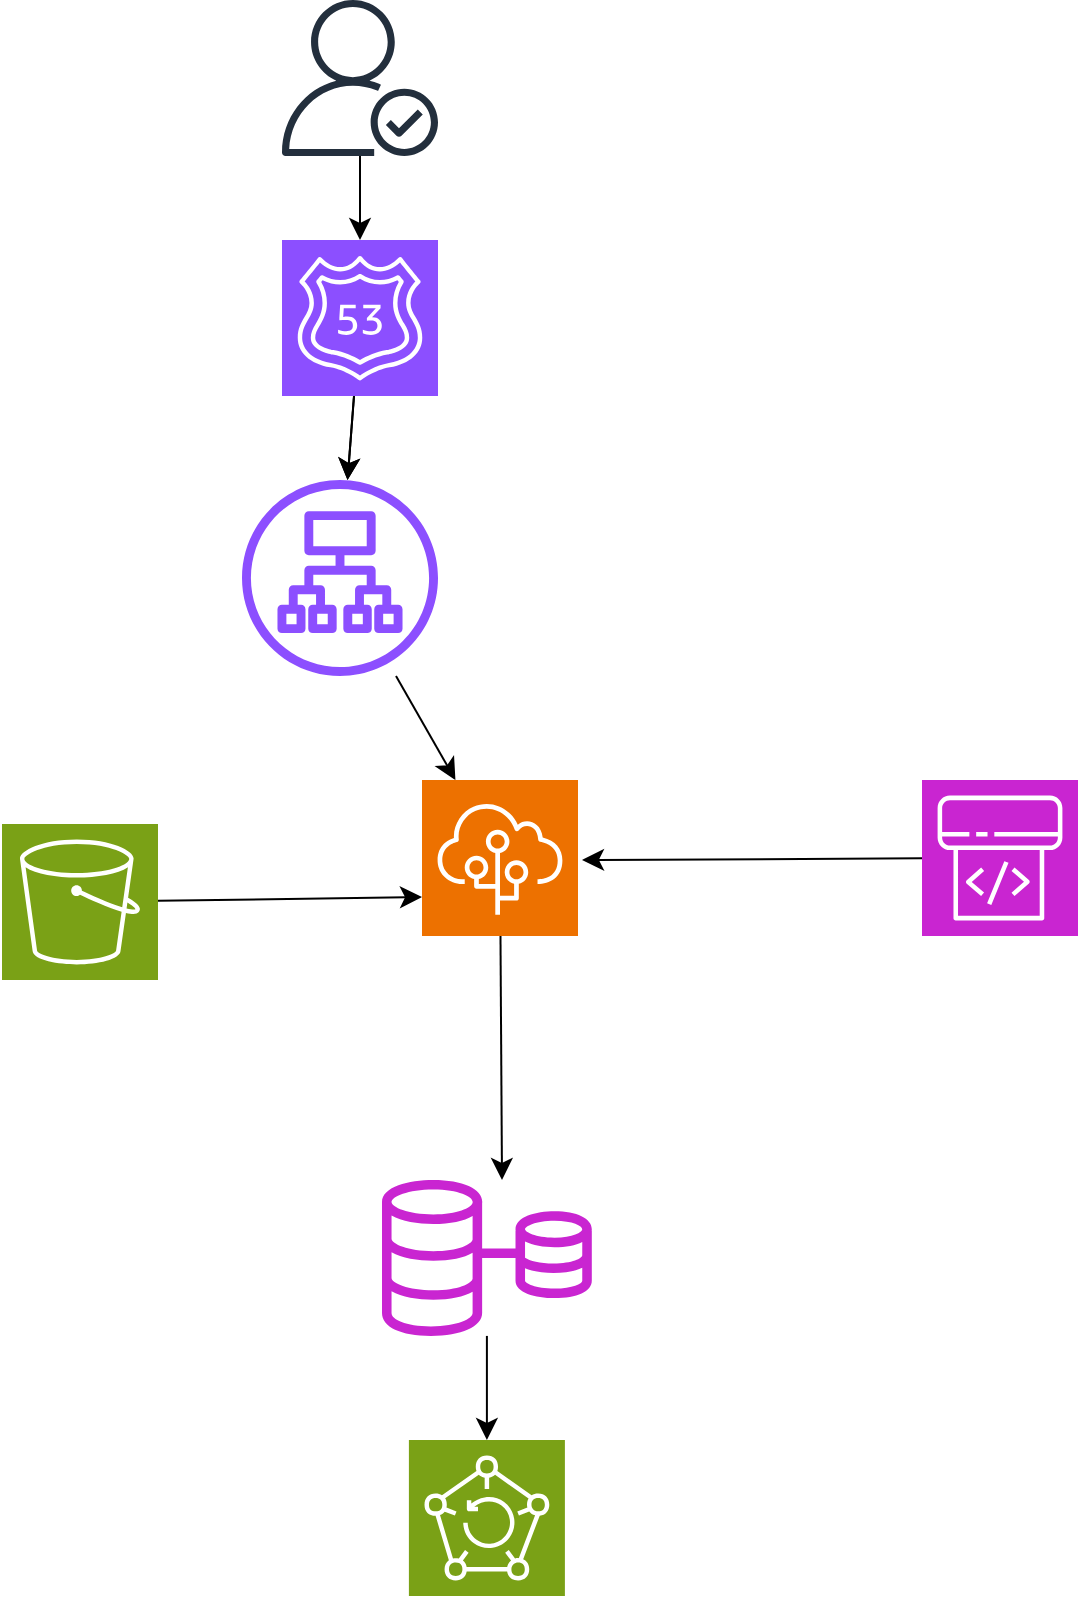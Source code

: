 <mxfile version="27.0.6" pages="4">
  <diagram name="Page-1" id="LRiTNrdCjLsmmy0yda2s">
    <mxGraphModel dx="470" dy="648" grid="1" gridSize="10" guides="1" tooltips="1" connect="1" arrows="1" fold="1" page="1" pageScale="1" pageWidth="827" pageHeight="1169" math="0" shadow="0">
      <root>
        <mxCell id="0" />
        <mxCell id="1" parent="0" />
        <mxCell id="2vb0QAPG10PsCei8VRBV-12" value="" style="edgeStyle=none;curved=1;rounded=0;orthogonalLoop=1;jettySize=auto;html=1;fontSize=12;startSize=8;endSize=8;" parent="1" source="2vb0QAPG10PsCei8VRBV-3" target="2vb0QAPG10PsCei8VRBV-4" edge="1">
          <mxGeometry relative="1" as="geometry" />
        </mxCell>
        <mxCell id="2vb0QAPG10PsCei8VRBV-1" value="" style="sketch=0;outlineConnect=0;fontColor=#232F3E;gradientColor=none;fillColor=#232F3D;strokeColor=none;dashed=0;verticalLabelPosition=bottom;verticalAlign=top;align=center;html=1;fontSize=12;fontStyle=0;aspect=fixed;pointerEvents=1;shape=mxgraph.aws4.authenticated_user;" parent="1" vertex="1">
          <mxGeometry x="170" y="10" width="78" height="78" as="geometry" />
        </mxCell>
        <mxCell id="2vb0QAPG10PsCei8VRBV-11" value="" style="edgeStyle=none;curved=1;rounded=0;orthogonalLoop=1;jettySize=auto;html=1;fontSize=12;startSize=8;endSize=8;" parent="1" source="2vb0QAPG10PsCei8VRBV-3" target="2vb0QAPG10PsCei8VRBV-4" edge="1">
          <mxGeometry relative="1" as="geometry" />
        </mxCell>
        <mxCell id="2vb0QAPG10PsCei8VRBV-10" value="" style="edgeStyle=none;curved=1;rounded=0;orthogonalLoop=1;jettySize=auto;html=1;fontSize=12;startSize=8;endSize=8;" parent="1" source="2vb0QAPG10PsCei8VRBV-4" target="2vb0QAPG10PsCei8VRBV-5" edge="1">
          <mxGeometry relative="1" as="geometry" />
        </mxCell>
        <mxCell id="2vb0QAPG10PsCei8VRBV-4" value="" style="sketch=0;outlineConnect=0;fontColor=#232F3E;gradientColor=none;fillColor=#8C4FFF;strokeColor=none;dashed=0;verticalLabelPosition=bottom;verticalAlign=top;align=center;html=1;fontSize=12;fontStyle=0;aspect=fixed;pointerEvents=1;shape=mxgraph.aws4.application_load_balancer;" parent="1" vertex="1">
          <mxGeometry x="150" y="250" width="98" height="98" as="geometry" />
        </mxCell>
        <mxCell id="2vb0QAPG10PsCei8VRBV-35" style="edgeStyle=none;curved=1;rounded=0;orthogonalLoop=1;jettySize=auto;html=1;fontSize=12;startSize=8;endSize=8;" parent="1" source="2vb0QAPG10PsCei8VRBV-5" edge="1">
          <mxGeometry relative="1" as="geometry">
            <mxPoint x="280" y="600" as="targetPoint" />
          </mxGeometry>
        </mxCell>
        <mxCell id="2vb0QAPG10PsCei8VRBV-5" value="" style="sketch=0;points=[[0,0,0],[0.25,0,0],[0.5,0,0],[0.75,0,0],[1,0,0],[0,1,0],[0.25,1,0],[0.5,1,0],[0.75,1,0],[1,1,0],[0,0.25,0],[0,0.5,0],[0,0.75,0],[1,0.25,0],[1,0.5,0],[1,0.75,0]];outlineConnect=0;fontColor=#232F3E;fillColor=#ED7100;strokeColor=#ffffff;dashed=0;verticalLabelPosition=bottom;verticalAlign=top;align=center;html=1;fontSize=12;fontStyle=0;aspect=fixed;shape=mxgraph.aws4.resourceIcon;resIcon=mxgraph.aws4.elastic_beanstalk;" parent="1" vertex="1">
          <mxGeometry x="240" y="400" width="78" height="78" as="geometry" />
        </mxCell>
        <mxCell id="2vb0QAPG10PsCei8VRBV-34" style="edgeStyle=none;curved=1;rounded=0;orthogonalLoop=1;jettySize=auto;html=1;fontSize=12;startSize=8;endSize=8;entryX=0;entryY=0.75;entryDx=0;entryDy=0;entryPerimeter=0;" parent="1" source="2vb0QAPG10PsCei8VRBV-7" target="2vb0QAPG10PsCei8VRBV-5" edge="1">
          <mxGeometry relative="1" as="geometry">
            <mxPoint x="200" y="530" as="targetPoint" />
          </mxGeometry>
        </mxCell>
        <mxCell id="2vb0QAPG10PsCei8VRBV-7" value="" style="sketch=0;points=[[0,0,0],[0.25,0,0],[0.5,0,0],[0.75,0,0],[1,0,0],[0,1,0],[0.25,1,0],[0.5,1,0],[0.75,1,0],[1,1,0],[0,0.25,0],[0,0.5,0],[0,0.75,0],[1,0.25,0],[1,0.5,0],[1,0.75,0]];outlineConnect=0;fontColor=#232F3E;fillColor=#7AA116;strokeColor=#ffffff;dashed=0;verticalLabelPosition=bottom;verticalAlign=top;align=center;html=1;fontSize=12;fontStyle=0;aspect=fixed;shape=mxgraph.aws4.resourceIcon;resIcon=mxgraph.aws4.s3;" parent="1" vertex="1">
          <mxGeometry x="30" y="422" width="78" height="78" as="geometry" />
        </mxCell>
        <mxCell id="2vb0QAPG10PsCei8VRBV-13" value="" style="edgeStyle=none;curved=1;rounded=0;orthogonalLoop=1;jettySize=auto;html=1;fontSize=12;startSize=8;endSize=8;" parent="1" source="2vb0QAPG10PsCei8VRBV-1" target="2vb0QAPG10PsCei8VRBV-3" edge="1">
          <mxGeometry relative="1" as="geometry">
            <mxPoint x="205" y="118" as="sourcePoint" />
            <mxPoint x="193" y="250" as="targetPoint" />
          </mxGeometry>
        </mxCell>
        <mxCell id="2vb0QAPG10PsCei8VRBV-3" value="" style="sketch=0;points=[[0,0,0],[0.25,0,0],[0.5,0,0],[0.75,0,0],[1,0,0],[0,1,0],[0.25,1,0],[0.5,1,0],[0.75,1,0],[1,1,0],[0,0.25,0],[0,0.5,0],[0,0.75,0],[1,0.25,0],[1,0.5,0],[1,0.75,0]];outlineConnect=0;fontColor=#232F3E;fillColor=#8C4FFF;strokeColor=#ffffff;dashed=0;verticalLabelPosition=bottom;verticalAlign=top;align=center;html=1;fontSize=12;fontStyle=0;aspect=fixed;shape=mxgraph.aws4.resourceIcon;resIcon=mxgraph.aws4.route_53;" parent="1" vertex="1">
          <mxGeometry x="170" y="130" width="78" height="78" as="geometry" />
        </mxCell>
        <mxCell id="2vb0QAPG10PsCei8VRBV-25" value="" style="edgeStyle=none;curved=1;rounded=0;orthogonalLoop=1;jettySize=auto;html=1;fontSize=12;startSize=8;endSize=8;" parent="1" source="2vb0QAPG10PsCei8VRBV-32" target="2vb0QAPG10PsCei8VRBV-24" edge="1">
          <mxGeometry relative="1" as="geometry">
            <mxPoint x="175.207" y="727.966" as="sourcePoint" />
          </mxGeometry>
        </mxCell>
        <mxCell id="2vb0QAPG10PsCei8VRBV-24" value="" style="sketch=0;points=[[0,0,0],[0.25,0,0],[0.5,0,0],[0.75,0,0],[1,0,0],[0,1,0],[0.25,1,0],[0.5,1,0],[0.75,1,0],[1,1,0],[0,0.25,0],[0,0.5,0],[0,0.75,0],[1,0.25,0],[1,0.5,0],[1,0.75,0]];outlineConnect=0;fontColor=#232F3E;fillColor=#7AA116;strokeColor=#ffffff;dashed=0;verticalLabelPosition=bottom;verticalAlign=top;align=center;html=1;fontSize=12;fontStyle=0;aspect=fixed;shape=mxgraph.aws4.resourceIcon;resIcon=mxgraph.aws4.backup;" parent="1" vertex="1">
          <mxGeometry x="233.45" y="730" width="78" height="78" as="geometry" />
        </mxCell>
        <mxCell id="2vb0QAPG10PsCei8VRBV-32" value="" style="sketch=0;outlineConnect=0;fontColor=#232F3E;gradientColor=none;fillColor=#C925D1;strokeColor=none;dashed=0;verticalLabelPosition=bottom;verticalAlign=top;align=center;html=1;fontSize=12;fontStyle=0;aspect=fixed;pointerEvents=1;shape=mxgraph.aws4.rds_multi_az;" parent="1" vertex="1">
          <mxGeometry x="220" y="600" width="104.9" height="78" as="geometry" />
        </mxCell>
        <mxCell id="2vb0QAPG10PsCei8VRBV-37" style="edgeStyle=none;curved=1;rounded=0;orthogonalLoop=1;jettySize=auto;html=1;fontSize=12;startSize=8;endSize=8;" parent="1" source="2vb0QAPG10PsCei8VRBV-36" edge="1">
          <mxGeometry relative="1" as="geometry">
            <mxPoint x="320" y="440" as="targetPoint" />
          </mxGeometry>
        </mxCell>
        <mxCell id="2vb0QAPG10PsCei8VRBV-36" value="" style="sketch=0;points=[[0,0,0],[0.25,0,0],[0.5,0,0],[0.75,0,0],[1,0,0],[0,1,0],[0.25,1,0],[0.5,1,0],[0.75,1,0],[1,1,0],[0,0.25,0],[0,0.5,0],[0,0.75,0],[1,0.25,0],[1,0.5,0],[1,0.75,0]];outlineConnect=0;fontColor=#232F3E;fillColor=#C925D1;strokeColor=#ffffff;dashed=0;verticalLabelPosition=bottom;verticalAlign=top;align=center;html=1;fontSize=12;fontStyle=0;aspect=fixed;shape=mxgraph.aws4.resourceIcon;resIcon=mxgraph.aws4.codepipeline;" parent="1" vertex="1">
          <mxGeometry x="490" y="400" width="78" height="78" as="geometry" />
        </mxCell>
      </root>
    </mxGraphModel>
  </diagram>
  <diagram id="yihqrrZ93oVqNt2SVDXp" name="Page-2">
    <mxGraphModel dx="870" dy="1048" grid="0" gridSize="10" guides="1" tooltips="1" connect="1" arrows="1" fold="1" page="0" pageScale="1" pageWidth="827" pageHeight="1169" math="0" shadow="0">
      <root>
        <mxCell id="0" />
        <mxCell id="1" parent="0" />
        <mxCell id="lSXLYDdU7N9aKenLkvtJ-5" value="Amazon Athena" style="sketch=0;outlineConnect=0;fontColor=#232F3E;gradientColor=none;strokeColor=#ffffff;fillColor=#232F3E;dashed=0;verticalLabelPosition=middle;verticalAlign=bottom;align=center;html=1;whiteSpace=wrap;fontSize=10;fontStyle=1;spacing=3;shape=mxgraph.aws4.productIcon;prIcon=mxgraph.aws4.athena;" vertex="1" parent="1">
          <mxGeometry x="210" y="284" width="80" height="110" as="geometry" />
        </mxCell>
        <mxCell id="lSXLYDdU7N9aKenLkvtJ-6" value="AWS Glue" style="sketch=0;outlineConnect=0;fontColor=#232F3E;gradientColor=none;strokeColor=#ffffff;fillColor=#232F3E;dashed=0;verticalLabelPosition=middle;verticalAlign=bottom;align=center;html=1;whiteSpace=wrap;fontSize=10;fontStyle=1;spacing=3;shape=mxgraph.aws4.productIcon;prIcon=mxgraph.aws4.glue;" vertex="1" parent="1">
          <mxGeometry x="210" y="160" width="80" height="100" as="geometry" />
        </mxCell>
        <mxCell id="lSXLYDdU7N9aKenLkvtJ-7" value="Amazon Kinesis" style="sketch=0;outlineConnect=0;fontColor=#232F3E;gradientColor=none;strokeColor=#ffffff;fillColor=#232F3E;dashed=0;verticalLabelPosition=middle;verticalAlign=bottom;align=center;html=1;whiteSpace=wrap;fontSize=10;fontStyle=1;spacing=3;shape=mxgraph.aws4.productIcon;prIcon=mxgraph.aws4.kinesis;" vertex="1" parent="1">
          <mxGeometry x="205" y="-100" width="80" height="110" as="geometry" />
        </mxCell>
        <mxCell id="lSXLYDdU7N9aKenLkvtJ-8" value="Amazon S3" style="sketch=0;outlineConnect=0;fontColor=#232F3E;gradientColor=none;strokeColor=#ffffff;fillColor=#232F3E;dashed=0;verticalLabelPosition=middle;verticalAlign=bottom;align=center;html=1;whiteSpace=wrap;fontSize=10;fontStyle=1;spacing=3;shape=mxgraph.aws4.productIcon;prIcon=mxgraph.aws4.s3;" vertex="1" parent="1">
          <mxGeometry x="210" y="35" width="80" height="100" as="geometry" />
        </mxCell>
        <mxCell id="lSXLYDdU7N9aKenLkvtJ-9" value="Amazon QuickSight" style="sketch=0;outlineConnect=0;fontColor=#232F3E;gradientColor=none;strokeColor=#ffffff;fillColor=#232F3E;dashed=0;verticalLabelPosition=middle;verticalAlign=bottom;align=center;html=1;whiteSpace=wrap;fontSize=10;fontStyle=1;spacing=3;shape=mxgraph.aws4.productIcon;prIcon=mxgraph.aws4.quicksight;" vertex="1" parent="1">
          <mxGeometry x="213" y="418" width="80" height="110" as="geometry" />
        </mxCell>
        <mxCell id="lSXLYDdU7N9aKenLkvtJ-11" value="VPC" style="points=[[0,0],[0.25,0],[0.5,0],[0.75,0],[1,0],[1,0.25],[1,0.5],[1,0.75],[1,1],[0.75,1],[0.5,1],[0.25,1],[0,1],[0,0.75],[0,0.5],[0,0.25]];outlineConnect=0;gradientColor=none;html=1;whiteSpace=wrap;fontSize=12;fontStyle=0;container=1;pointerEvents=0;collapsible=0;recursiveResize=0;shape=mxgraph.aws4.group;grIcon=mxgraph.aws4.group_vpc2;strokeColor=#8C4FFF;fillColor=none;verticalAlign=top;align=left;spacingLeft=30;fontColor=#AAB7B8;dashed=0;" vertex="1" parent="1">
          <mxGeometry x="-39" y="27" width="372" height="220" as="geometry" />
        </mxCell>
        <mxCell id="lSXLYDdU7N9aKenLkvtJ-10" value="" style="sketch=0;points=[[0,0,0],[0.25,0,0],[0.5,0,0],[0.75,0,0],[1,0,0],[0,1,0],[0.25,1,0],[0.5,1,0],[0.75,1,0],[1,1,0],[0,0.25,0],[0,0.5,0],[0,0.75,0],[1,0.25,0],[1,0.5,0],[1,0.75,0]];outlineConnect=0;fontColor=#232F3E;fillColor=#DD344C;strokeColor=#ffffff;dashed=0;verticalLabelPosition=bottom;verticalAlign=top;align=center;html=1;fontSize=12;fontStyle=0;aspect=fixed;shape=mxgraph.aws4.resourceIcon;resIcon=mxgraph.aws4.identity_and_access_management;" vertex="1" parent="lSXLYDdU7N9aKenLkvtJ-11">
          <mxGeometry x="357" y="107" width="32" height="32" as="geometry" />
        </mxCell>
        <mxCell id="lSXLYDdU7N9aKenLkvtJ-13" value="" style="outlineConnect=0;dashed=0;verticalLabelPosition=bottom;verticalAlign=top;align=center;html=1;shape=mxgraph.aws3.kms;fillColor=#759C3E;gradientColor=none;" vertex="1" parent="lSXLYDdU7N9aKenLkvtJ-11">
          <mxGeometry x="343.5" y="14" width="59" height="65" as="geometry" />
        </mxCell>
        <mxCell id="lSXLYDdU7N9aKenLkvtJ-12" style="edgeStyle=none;curved=1;rounded=0;orthogonalLoop=1;jettySize=auto;html=1;exitX=1;exitY=1;exitDx=0;exitDy=0;fontSize=12;startSize=8;endSize=8;" edge="1" parent="1" source="lSXLYDdU7N9aKenLkvtJ-11" target="lSXLYDdU7N9aKenLkvtJ-11">
          <mxGeometry relative="1" as="geometry" />
        </mxCell>
        <mxCell id="lSXLYDdU7N9aKenLkvtJ-14" style="edgeStyle=none;curved=1;rounded=0;orthogonalLoop=1;jettySize=auto;html=1;exitX=1;exitY=1;exitDx=0;exitDy=0;fontSize=12;startSize=8;endSize=8;" edge="1" parent="1" source="lSXLYDdU7N9aKenLkvtJ-11" target="lSXLYDdU7N9aKenLkvtJ-11">
          <mxGeometry relative="1" as="geometry" />
        </mxCell>
      </root>
    </mxGraphModel>
  </diagram>
  <diagram id="xxQEu6CaFm9iXRLHje1b" name="ai/ml cloud setup">
    <mxGraphModel dx="867" dy="1048" grid="0" gridSize="10" guides="1" tooltips="1" connect="1" arrows="1" fold="1" page="0" pageScale="1" pageWidth="827" pageHeight="1169" background="#ffffff" math="0" shadow="0">
      <root>
        <mxCell id="0" />
        <mxCell id="1" parent="0" />
        <mxCell id="ynu2Q9-LEVka1MWftvQc-21" value="AWS Cloud" style="points=[[0,0],[0.25,0],[0.5,0],[0.75,0],[1,0],[1,0.25],[1,0.5],[1,0.75],[1,1],[0.75,1],[0.5,1],[0.25,1],[0,1],[0,0.75],[0,0.5],[0,0.25]];outlineConnect=0;gradientColor=none;html=1;whiteSpace=wrap;fontSize=12;fontStyle=0;container=1;pointerEvents=0;collapsible=0;recursiveResize=0;shape=mxgraph.aws4.group;grIcon=mxgraph.aws4.group_aws_cloud_alt;strokeColor=#232F3E;fillColor=none;verticalAlign=top;align=left;spacingLeft=30;fontColor=#232F3E;dashed=0;" parent="1" vertex="1">
          <mxGeometry x="-29" y="-301" width="1038" height="938" as="geometry" />
        </mxCell>
        <mxCell id="ynu2Q9-LEVka1MWftvQc-49" value="" style="edgeStyle=none;curved=1;rounded=0;orthogonalLoop=1;jettySize=auto;html=1;fontSize=12;startSize=8;endSize=8;" parent="ynu2Q9-LEVka1MWftvQc-21" source="ynu2Q9-LEVka1MWftvQc-3" target="ynu2Q9-LEVka1MWftvQc-6" edge="1">
          <mxGeometry relative="1" as="geometry" />
        </mxCell>
        <mxCell id="ynu2Q9-LEVka1MWftvQc-3" value="" style="sketch=0;points=[[0,0,0],[0.25,0,0],[0.5,0,0],[0.75,0,0],[1,0,0],[0,1,0],[0.25,1,0],[0.5,1,0],[0.75,1,0],[1,1,0],[0,0.25,0],[0,0.5,0],[0,0.75,0],[1,0.25,0],[1,0.5,0],[1,0.75,0]];outlineConnect=0;fontColor=#232F3E;fillColor=#DD344C;strokeColor=#ffffff;dashed=0;verticalLabelPosition=bottom;verticalAlign=top;align=center;html=1;fontSize=12;fontStyle=0;aspect=fixed;shape=mxgraph.aws4.resourceIcon;resIcon=mxgraph.aws4.security_hub;" parent="ynu2Q9-LEVka1MWftvQc-21" vertex="1">
          <mxGeometry x="79" y="52" width="78" height="78" as="geometry" />
        </mxCell>
        <mxCell id="ynu2Q9-LEVka1MWftvQc-48" value="" style="edgeStyle=none;curved=1;rounded=0;orthogonalLoop=1;jettySize=auto;html=1;fontSize=12;startSize=8;endSize=8;" parent="ynu2Q9-LEVka1MWftvQc-21" source="ynu2Q9-LEVka1MWftvQc-2" target="ynu2Q9-LEVka1MWftvQc-3" edge="1">
          <mxGeometry relative="1" as="geometry" />
        </mxCell>
        <mxCell id="ynu2Q9-LEVka1MWftvQc-2" value="AWS&#xa;CloudTrail" style="sketch=0;outlineConnect=0;fontColor=#232F3E;gradientColor=none;strokeColor=#ffffff;fillColor=#232F3E;dashed=0;verticalLabelPosition=middle;verticalAlign=bottom;align=center;html=1;whiteSpace=wrap;fontSize=10;fontStyle=1;spacing=3;shape=mxgraph.aws4.productIcon;prIcon=mxgraph.aws4.cloudtrail;" parent="ynu2Q9-LEVka1MWftvQc-21" vertex="1">
          <mxGeometry x="77" y="173" width="80" height="109" as="geometry" />
        </mxCell>
        <mxCell id="ynu2Q9-LEVka1MWftvQc-50" value="" style="edgeStyle=none;curved=1;rounded=0;orthogonalLoop=1;jettySize=auto;html=1;fontSize=12;startSize=8;endSize=8;" parent="ynu2Q9-LEVka1MWftvQc-21" source="ynu2Q9-LEVka1MWftvQc-6" target="ynu2Q9-LEVka1MWftvQc-4" edge="1">
          <mxGeometry relative="1" as="geometry" />
        </mxCell>
        <mxCell id="ynu2Q9-LEVka1MWftvQc-6" value="" style="sketch=0;points=[[0,0,0],[0.25,0,0],[0.5,0,0],[0.75,0,0],[1,0,0],[0,1,0],[0.25,1,0],[0.5,1,0],[0.75,1,0],[1,1,0],[0,0.25,0],[0,0.5,0],[0,0.75,0],[1,0.25,0],[1,0.5,0],[1,0.75,0]];outlineConnect=0;fontColor=#232F3E;fillColor=#DD344C;strokeColor=#ffffff;dashed=0;verticalLabelPosition=bottom;verticalAlign=top;align=center;html=1;fontSize=12;fontStyle=0;aspect=fixed;shape=mxgraph.aws4.resourceIcon;resIcon=mxgraph.aws4.security_lake;" parent="ynu2Q9-LEVka1MWftvQc-21" vertex="1">
          <mxGeometry x="279" y="54" width="78" height="78" as="geometry" />
        </mxCell>
        <mxCell id="ynu2Q9-LEVka1MWftvQc-53" value="" style="edgeStyle=none;curved=1;rounded=0;orthogonalLoop=1;jettySize=auto;html=1;fontSize=12;startSize=8;endSize=8;" parent="ynu2Q9-LEVka1MWftvQc-21" source="ynu2Q9-LEVka1MWftvQc-4" target="ynu2Q9-LEVka1MWftvQc-12" edge="1">
          <mxGeometry relative="1" as="geometry" />
        </mxCell>
        <mxCell id="ynu2Q9-LEVka1MWftvQc-4" value="" style="sketch=0;outlineConnect=0;fontColor=#232F3E;gradientColor=none;fillColor=#8C4FFF;strokeColor=none;dashed=0;verticalLabelPosition=bottom;verticalAlign=top;align=center;html=1;fontSize=12;fontStyle=0;aspect=fixed;pointerEvents=1;shape=mxgraph.aws4.flow_logs;" parent="ynu2Q9-LEVka1MWftvQc-21" vertex="1">
          <mxGeometry x="443" y="56" width="70" height="70" as="geometry" />
        </mxCell>
        <mxCell id="ynu2Q9-LEVka1MWftvQc-45" value="" style="edgeStyle=none;curved=1;rounded=0;orthogonalLoop=1;jettySize=auto;html=1;fontSize=12;startSize=8;endSize=8;exitX=1;exitY=0.5;exitDx=0;exitDy=0;exitPerimeter=0;" parent="ynu2Q9-LEVka1MWftvQc-21" source="ynu2Q9-LEVka1MWftvQc-12" target="ynu2Q9-LEVka1MWftvQc-13" edge="1">
          <mxGeometry relative="1" as="geometry">
            <mxPoint x="764" y="89" as="sourcePoint" />
          </mxGeometry>
        </mxCell>
        <mxCell id="ynu2Q9-LEVka1MWftvQc-12" value="" style="sketch=0;points=[[0,0,0],[0.25,0,0],[0.5,0,0],[0.75,0,0],[1,0,0],[0,1,0],[0.25,1,0],[0.5,1,0],[0.75,1,0],[1,1,0],[0,0.25,0],[0,0.5,0],[0,0.75,0],[1,0.25,0],[1,0.5,0],[1,0.75,0]];outlineConnect=0;fontColor=#232F3E;fillColor=#8C4FFF;strokeColor=#ffffff;dashed=0;verticalLabelPosition=bottom;verticalAlign=top;align=center;html=1;fontSize=12;fontStyle=0;aspect=fixed;shape=mxgraph.aws4.resourceIcon;resIcon=mxgraph.aws4.kinesis_data_streams;" parent="ynu2Q9-LEVka1MWftvQc-21" vertex="1">
          <mxGeometry x="634" y="56" width="70" height="70" as="geometry" />
        </mxCell>
        <mxCell id="ynu2Q9-LEVka1MWftvQc-35" style="edgeStyle=none;curved=1;rounded=0;orthogonalLoop=1;jettySize=auto;html=1;fontSize=12;startSize=8;endSize=8;" parent="ynu2Q9-LEVka1MWftvQc-21" source="ynu2Q9-LEVka1MWftvQc-13" target="ynu2Q9-LEVka1MWftvQc-7" edge="1">
          <mxGeometry relative="1" as="geometry" />
        </mxCell>
        <mxCell id="ynu2Q9-LEVka1MWftvQc-13" value="" style="sketch=0;points=[[0,0,0],[0.25,0,0],[0.5,0,0],[0.75,0,0],[1,0,0],[0,1,0],[0.25,1,0],[0.5,1,0],[0.75,1,0],[1,1,0],[0,0.25,0],[0,0.5,0],[0,0.75,0],[1,0.25,0],[1,0.5,0],[1,0.75,0]];outlineConnect=0;fontColor=#232F3E;fillColor=#8C4FFF;strokeColor=#ffffff;dashed=0;verticalLabelPosition=bottom;verticalAlign=top;align=center;html=1;fontSize=12;fontStyle=0;aspect=fixed;shape=mxgraph.aws4.resourceIcon;resIcon=mxgraph.aws4.kinesis_data_analytics;" parent="ynu2Q9-LEVka1MWftvQc-21" vertex="1">
          <mxGeometry x="793" y="52" width="78" height="78" as="geometry" />
        </mxCell>
        <mxCell id="ynu2Q9-LEVka1MWftvQc-39" style="edgeStyle=none;curved=1;rounded=0;orthogonalLoop=1;jettySize=auto;html=1;fontSize=12;startSize=8;endSize=8;" parent="ynu2Q9-LEVka1MWftvQc-21" source="ynu2Q9-LEVka1MWftvQc-7" target="ynu2Q9-LEVka1MWftvQc-8" edge="1">
          <mxGeometry relative="1" as="geometry" />
        </mxCell>
        <mxCell id="ynu2Q9-LEVka1MWftvQc-7" value="" style="sketch=0;points=[[0,0,0],[0.25,0,0],[0.5,0,0],[0.75,0,0],[1,0,0],[0,1,0],[0.25,1,0],[0.5,1,0],[0.75,1,0],[1,1,0],[0,0.25,0],[0,0.5,0],[0,0.75,0],[1,0.25,0],[1,0.5,0],[1,0.75,0]];outlineConnect=0;fontColor=#232F3E;fillColor=#8C4FFF;strokeColor=#ffffff;dashed=0;verticalLabelPosition=bottom;verticalAlign=top;align=center;html=1;fontSize=12;fontStyle=0;aspect=fixed;shape=mxgraph.aws4.resourceIcon;resIcon=mxgraph.aws4.glue;" parent="ynu2Q9-LEVka1MWftvQc-21" vertex="1">
          <mxGeometry x="793" y="185" width="78" height="78" as="geometry" />
        </mxCell>
        <mxCell id="ynu2Q9-LEVka1MWftvQc-38" style="edgeStyle=none;curved=1;rounded=0;orthogonalLoop=1;jettySize=auto;html=1;fontSize=12;startSize=8;endSize=8;" parent="ynu2Q9-LEVka1MWftvQc-21" source="ynu2Q9-LEVka1MWftvQc-8" target="ynu2Q9-LEVka1MWftvQc-9" edge="1">
          <mxGeometry relative="1" as="geometry" />
        </mxCell>
        <mxCell id="ynu2Q9-LEVka1MWftvQc-8" value="" style="sketch=0;outlineConnect=0;fontColor=#232F3E;gradientColor=none;fillColor=#7AA116;strokeColor=none;dashed=0;verticalLabelPosition=bottom;verticalAlign=top;align=center;html=1;fontSize=12;fontStyle=0;aspect=fixed;pointerEvents=1;shape=mxgraph.aws4.file_cache_s3_linked_datasets;" parent="ynu2Q9-LEVka1MWftvQc-21" vertex="1">
          <mxGeometry x="803" y="300" width="58" height="58" as="geometry" />
        </mxCell>
        <mxCell id="ynu2Q9-LEVka1MWftvQc-9" value="" style="sketch=0;points=[[0,0,0],[0.25,0,0],[0.5,0,0],[0.75,0,0],[1,0,0],[0,1,0],[0.25,1,0],[0.5,1,0],[0.75,1,0],[1,1,0],[0,0.25,0],[0,0.5,0],[0,0.75,0],[1,0.25,0],[1,0.5,0],[1,0.75,0]];outlineConnect=0;fontColor=#232F3E;fillColor=#01A88D;strokeColor=#ffffff;dashed=0;verticalLabelPosition=bottom;verticalAlign=top;align=center;html=1;fontSize=12;fontStyle=0;aspect=fixed;shape=mxgraph.aws4.resourceIcon;resIcon=mxgraph.aws4.sagemaker;" parent="ynu2Q9-LEVka1MWftvQc-21" vertex="1">
          <mxGeometry x="803" y="415" width="57" height="57" as="geometry" />
        </mxCell>
        <mxCell id="ynu2Q9-LEVka1MWftvQc-42" style="edgeStyle=none;curved=1;rounded=0;orthogonalLoop=1;jettySize=auto;html=1;fontSize=12;startSize=8;endSize=8;" parent="ynu2Q9-LEVka1MWftvQc-21" source="ynu2Q9-LEVka1MWftvQc-10" target="ynu2Q9-LEVka1MWftvQc-11" edge="1">
          <mxGeometry relative="1" as="geometry" />
        </mxCell>
        <mxCell id="ynu2Q9-LEVka1MWftvQc-10" value="" style="fillColor=#28A8E0;verticalLabelPosition=bottom;sketch=0;html=1;strokeColor=#ffffff;verticalAlign=top;align=center;points=[[0.145,0.145,0],[0.5,0,0],[0.855,0.145,0],[1,0.5,0],[0.855,0.855,0],[0.5,1,0],[0.145,0.855,0],[0,0.5,0]];pointerEvents=1;shape=mxgraph.cisco_safe.compositeIcon;bgIcon=ellipse;resIcon=mxgraph.cisco_safe.capability.threat_intelligence;" parent="ynu2Q9-LEVka1MWftvQc-21" vertex="1">
          <mxGeometry x="801.5" y="521" width="62.5" height="49" as="geometry" />
        </mxCell>
        <mxCell id="ynu2Q9-LEVka1MWftvQc-11" value="" style="sketch=0;points=[[0,0,0],[0.25,0,0],[0.5,0,0],[0.75,0,0],[1,0,0],[0,1,0],[0.25,1,0],[0.5,1,0],[0.75,1,0],[1,1,0],[0,0.25,0],[0,0.5,0],[0,0.75,0],[1,0.25,0],[1,0.5,0],[1,0.75,0]];outlineConnect=0;fontColor=#232F3E;fillColor=#DD344C;strokeColor=#ffffff;dashed=0;verticalLabelPosition=bottom;verticalAlign=top;align=center;html=1;fontSize=12;fontStyle=0;aspect=fixed;shape=mxgraph.aws4.resourceIcon;resIcon=mxgraph.aws4.security_incident_response;" parent="ynu2Q9-LEVka1MWftvQc-21" vertex="1">
          <mxGeometry x="796" y="625" width="72" height="72" as="geometry" />
        </mxCell>
        <mxCell id="ynu2Q9-LEVka1MWftvQc-40" style="edgeStyle=none;curved=1;rounded=0;orthogonalLoop=1;jettySize=auto;html=1;entryX=0.416;entryY=-0.025;entryDx=0;entryDy=0;entryPerimeter=0;fontSize=12;startSize=8;endSize=8;" parent="ynu2Q9-LEVka1MWftvQc-21" source="ynu2Q9-LEVka1MWftvQc-9" target="ynu2Q9-LEVka1MWftvQc-10" edge="1">
          <mxGeometry relative="1" as="geometry" />
        </mxCell>
        <mxCell id="ynu2Q9-LEVka1MWftvQc-43" style="edgeStyle=none;curved=1;rounded=0;orthogonalLoop=1;jettySize=auto;html=1;exitX=0.75;exitY=1;exitDx=0;exitDy=0;exitPerimeter=0;fontSize=12;startSize=8;endSize=8;" parent="ynu2Q9-LEVka1MWftvQc-21" source="ynu2Q9-LEVka1MWftvQc-11" target="ynu2Q9-LEVka1MWftvQc-11" edge="1">
          <mxGeometry relative="1" as="geometry" />
        </mxCell>
        <mxCell id="ynu2Q9-LEVka1MWftvQc-55" value="Security group" style="fillColor=none;strokeColor=#DD3522;verticalAlign=top;fontStyle=0;fontColor=#DD3522;whiteSpace=wrap;html=1;" parent="ynu2Q9-LEVka1MWftvQc-21" vertex="1">
          <mxGeometry x="61" y="12" width="479" height="332" as="geometry" />
        </mxCell>
        <mxCell id="ynu2Q9-LEVka1MWftvQc-32" value="analysis group" style="fillColor=none;strokeColor=none;dashed=1;verticalAlign=top;fontStyle=0;fontColor=#5A6C86;whiteSpace=wrap;html=1;" parent="1" vertex="1">
          <mxGeometry x="546" y="-285" width="386" height="712" as="geometry" />
        </mxCell>
        <mxCell id="ynu2Q9-LEVka1MWftvQc-33" style="edgeStyle=none;curved=1;rounded=0;orthogonalLoop=1;jettySize=auto;html=1;exitX=0;exitY=0;exitDx=0;exitDy=0;entryX=0.032;entryY=0;entryDx=0;entryDy=0;entryPerimeter=0;fontSize=12;startSize=8;endSize=8;" parent="1" source="ynu2Q9-LEVka1MWftvQc-32" target="ynu2Q9-LEVka1MWftvQc-32" edge="1">
          <mxGeometry relative="1" as="geometry" />
        </mxCell>
        <mxCell id="ynu2Q9-LEVka1MWftvQc-52" style="edgeStyle=none;curved=1;rounded=0;orthogonalLoop=1;jettySize=auto;html=1;exitX=0;exitY=0;exitDx=0;exitDy=0;fontSize=12;startSize=8;endSize=8;" parent="1" source="ynu2Q9-LEVka1MWftvQc-32" target="ynu2Q9-LEVka1MWftvQc-32" edge="1">
          <mxGeometry relative="1" as="geometry" />
        </mxCell>
      </root>
    </mxGraphModel>
  </diagram>
  <diagram id="QlpwmPLxq4T03tBjG9PL" name="Page-4">
    <mxGraphModel dx="689" dy="1048" grid="0" gridSize="10" guides="1" tooltips="1" connect="1" arrows="1" fold="1" page="0" pageScale="1" pageWidth="827" pageHeight="1169" math="0" shadow="0">
      <root>
        <mxCell id="0" />
        <mxCell id="1" parent="0" />
        <mxCell id="Z7rhzHwsSaNoGucR8arV-13" value="" style="edgeStyle=none;curved=1;rounded=0;orthogonalLoop=1;jettySize=auto;html=1;fontSize=12;startSize=8;endSize=8;" edge="1" parent="1" source="Z7rhzHwsSaNoGucR8arV-11" target="Z7rhzHwsSaNoGucR8arV-12">
          <mxGeometry relative="1" as="geometry" />
        </mxCell>
        <mxCell id="Z7rhzHwsSaNoGucR8arV-11" value="VPC Flow Logs" style="sketch=0;outlineConnect=0;fontColor=#232F3E;gradientColor=none;fillColor=#8C4FFF;strokeColor=none;dashed=0;verticalLabelPosition=bottom;verticalAlign=top;align=center;html=1;fontSize=12;fontStyle=0;aspect=fixed;pointerEvents=1;shape=mxgraph.aws4.flow_logs;" vertex="1" parent="1">
          <mxGeometry x="18" y="-284" width="78" height="78" as="geometry" />
        </mxCell>
        <mxCell id="Z7rhzHwsSaNoGucR8arV-15" value="" style="edgeStyle=none;curved=1;rounded=0;orthogonalLoop=1;jettySize=auto;html=1;fontSize=12;startSize=8;endSize=8;" edge="1" parent="1" source="Z7rhzHwsSaNoGucR8arV-12" target="Z7rhzHwsSaNoGucR8arV-14">
          <mxGeometry relative="1" as="geometry" />
        </mxCell>
        <mxCell id="Z7rhzHwsSaNoGucR8arV-12" value="Kinesis" style="sketch=0;points=[[0,0,0],[0.25,0,0],[0.5,0,0],[0.75,0,0],[1,0,0],[0,1,0],[0.25,1,0],[0.5,1,0],[0.75,1,0],[1,1,0],[0,0.25,0],[0,0.5,0],[0,0.75,0],[1,0.25,0],[1,0.5,0],[1,0.75,0]];outlineConnect=0;fontColor=#232F3E;fillColor=#8C4FFF;strokeColor=#ffffff;dashed=0;verticalLabelPosition=bottom;verticalAlign=top;align=center;html=1;fontSize=12;fontStyle=0;aspect=fixed;shape=mxgraph.aws4.resourceIcon;resIcon=mxgraph.aws4.kinesis;" vertex="1" parent="1">
          <mxGeometry x="160" y="-284" width="78" height="78" as="geometry" />
        </mxCell>
        <mxCell id="Z7rhzHwsSaNoGucR8arV-17" value="" style="edgeStyle=none;curved=1;rounded=0;orthogonalLoop=1;jettySize=auto;html=1;fontSize=12;startSize=8;endSize=8;" edge="1" parent="1" source="Z7rhzHwsSaNoGucR8arV-14" target="Z7rhzHwsSaNoGucR8arV-16">
          <mxGeometry relative="1" as="geometry" />
        </mxCell>
        <mxCell id="Z7rhzHwsSaNoGucR8arV-14" value="Glue ETL" style="sketch=0;points=[[0,0,0],[0.25,0,0],[0.5,0,0],[0.75,0,0],[1,0,0],[0,1,0],[0.25,1,0],[0.5,1,0],[0.75,1,0],[1,1,0],[0,0.25,0],[0,0.5,0],[0,0.75,0],[1,0.25,0],[1,0.5,0],[1,0.75,0]];outlineConnect=0;fontColor=#232F3E;fillColor=#8C4FFF;strokeColor=#ffffff;dashed=0;verticalLabelPosition=bottom;verticalAlign=top;align=center;html=1;fontSize=12;fontStyle=0;aspect=fixed;shape=mxgraph.aws4.resourceIcon;resIcon=mxgraph.aws4.glue;" vertex="1" parent="1">
          <mxGeometry x="288" y="-284" width="78" height="78" as="geometry" />
        </mxCell>
        <mxCell id="Z7rhzHwsSaNoGucR8arV-19" value="" style="edgeStyle=none;curved=1;rounded=0;orthogonalLoop=1;jettySize=auto;html=1;fontSize=12;startSize=8;endSize=8;" edge="1" parent="1" source="Z7rhzHwsSaNoGucR8arV-16" target="Z7rhzHwsSaNoGucR8arV-18">
          <mxGeometry relative="1" as="geometry" />
        </mxCell>
        <mxCell id="Z7rhzHwsSaNoGucR8arV-16" value="S3 data lake" style="sketch=0;points=[[0,0,0],[0.25,0,0],[0.5,0,0],[0.75,0,0],[1,0,0],[0,1,0],[0.25,1,0],[0.5,1,0],[0.75,1,0],[1,1,0],[0,0.25,0],[0,0.5,0],[0,0.75,0],[1,0.25,0],[1,0.5,0],[1,0.75,0]];outlineConnect=0;fontColor=#232F3E;fillColor=#7AA116;strokeColor=#ffffff;dashed=0;verticalLabelPosition=bottom;verticalAlign=top;align=center;html=1;fontSize=12;fontStyle=0;aspect=fixed;shape=mxgraph.aws4.resourceIcon;resIcon=mxgraph.aws4.s3;" vertex="1" parent="1">
          <mxGeometry x="416" y="-286" width="78" height="78" as="geometry" />
        </mxCell>
        <mxCell id="Z7rhzHwsSaNoGucR8arV-30" value="" style="edgeStyle=none;curved=1;rounded=0;orthogonalLoop=1;jettySize=auto;html=1;fontSize=12;startSize=8;endSize=8;entryX=0;entryY=0.5;entryDx=0;entryDy=0;entryPerimeter=0;" edge="1" parent="1" source="Z7rhzHwsSaNoGucR8arV-18" target="Z7rhzHwsSaNoGucR8arV-26">
          <mxGeometry relative="1" as="geometry">
            <mxPoint x="738" y="-249" as="targetPoint" />
          </mxGeometry>
        </mxCell>
        <mxCell id="Z7rhzHwsSaNoGucR8arV-18" value="Athena" style="sketch=0;points=[[0,0,0],[0.25,0,0],[0.5,0,0],[0.75,0,0],[1,0,0],[0,1,0],[0.25,1,0],[0.5,1,0],[0.75,1,0],[1,1,0],[0,0.25,0],[0,0.5,0],[0,0.75,0],[1,0.25,0],[1,0.5,0],[1,0.75,0]];outlineConnect=0;fontColor=#232F3E;fillColor=#8C4FFF;strokeColor=#ffffff;dashed=0;verticalLabelPosition=bottom;verticalAlign=top;align=center;html=1;fontSize=12;fontStyle=0;aspect=fixed;shape=mxgraph.aws4.resourceIcon;resIcon=mxgraph.aws4.athena;" vertex="1" parent="1">
          <mxGeometry x="541" y="-288" width="78" height="78" as="geometry" />
        </mxCell>
        <mxCell id="Z7rhzHwsSaNoGucR8arV-20" value="CloudTrail" style="outlineConnect=0;dashed=0;verticalLabelPosition=bottom;verticalAlign=top;align=center;html=1;shape=mxgraph.aws3.cloudtrail;fillColor=#759C3E;gradientColor=none;" vertex="1" parent="1">
          <mxGeometry x="542.5" y="-182" width="76.5" height="93" as="geometry" />
        </mxCell>
        <mxCell id="Z7rhzHwsSaNoGucR8arV-21" value="GuardDuty" style="sketch=0;points=[[0,0,0],[0.25,0,0],[0.5,0,0],[0.75,0,0],[1,0,0],[0,1,0],[0.25,1,0],[0.5,1,0],[0.75,1,0],[1,1,0],[0,0.25,0],[0,0.5,0],[0,0.75,0],[1,0.25,0],[1,0.5,0],[1,0.75,0]];outlineConnect=0;fontColor=#232F3E;fillColor=#DD344C;strokeColor=#ffffff;dashed=0;verticalLabelPosition=bottom;verticalAlign=top;align=center;html=1;fontSize=12;fontStyle=0;aspect=fixed;shape=mxgraph.aws4.resourceIcon;resIcon=mxgraph.aws4.guardduty;" vertex="1" parent="1">
          <mxGeometry x="552" y="-48" width="78" height="78" as="geometry" />
        </mxCell>
        <mxCell id="Z7rhzHwsSaNoGucR8arV-22" value="Macie" style="sketch=0;points=[[0,0,0],[0.25,0,0],[0.5,0,0],[0.75,0,0],[1,0,0],[0,1,0],[0.25,1,0],[0.5,1,0],[0.75,1,0],[1,1,0],[0,0.25,0],[0,0.5,0],[0,0.75,0],[1,0.25,0],[1,0.5,0],[1,0.75,0]];outlineConnect=0;fontColor=#232F3E;fillColor=#DD344C;strokeColor=#ffffff;dashed=0;verticalLabelPosition=bottom;verticalAlign=top;align=center;html=1;fontSize=12;fontStyle=0;aspect=fixed;shape=mxgraph.aws4.resourceIcon;resIcon=mxgraph.aws4.macie;" vertex="1" parent="1">
          <mxGeometry x="550" y="71" width="78" height="78" as="geometry" />
        </mxCell>
        <mxCell id="Z7rhzHwsSaNoGucR8arV-25" value="" style="edgeStyle=none;curved=1;rounded=0;orthogonalLoop=1;jettySize=auto;html=1;fontSize=12;startSize=8;endSize=8;" edge="1" parent="1" source="Z7rhzHwsSaNoGucR8arV-23" target="Z7rhzHwsSaNoGucR8arV-24">
          <mxGeometry relative="1" as="geometry" />
        </mxCell>
        <mxCell id="Z7rhzHwsSaNoGucR8arV-23" value="Security group" style="fillColor=none;strokeColor=#DD3522;verticalAlign=top;fontStyle=0;fontColor=#DD3522;whiteSpace=wrap;html=1;" vertex="1" parent="1">
          <mxGeometry x="466" y="-196" width="238" height="372" as="geometry" />
        </mxCell>
        <mxCell id="Z7rhzHwsSaNoGucR8arV-35" value="" style="edgeStyle=none;curved=1;rounded=0;orthogonalLoop=1;jettySize=auto;html=1;fontSize=12;startSize=8;endSize=8;" edge="1" parent="1" source="Z7rhzHwsSaNoGucR8arV-24">
          <mxGeometry relative="1" as="geometry">
            <mxPoint x="1024" y="-111" as="targetPoint" />
          </mxGeometry>
        </mxCell>
        <mxCell id="Z7rhzHwsSaNoGucR8arV-24" value="" style="sketch=0;points=[[0,0,0],[0.25,0,0],[0.5,0,0],[0.75,0,0],[1,0,0],[0,1,0],[0.25,1,0],[0.5,1,0],[0.75,1,0],[1,1,0],[0,0.25,0],[0,0.5,0],[0,0.75,0],[1,0.25,0],[1,0.5,0],[1,0.75,0]];outlineConnect=0;fontColor=#232F3E;fillColor=#DD344C;strokeColor=#ffffff;dashed=0;verticalLabelPosition=bottom;verticalAlign=top;align=center;html=1;fontSize=12;fontStyle=0;aspect=fixed;shape=mxgraph.aws4.resourceIcon;resIcon=mxgraph.aws4.security_hub;" vertex="1" parent="1">
          <mxGeometry x="791" y="-46" width="78" height="78" as="geometry" />
        </mxCell>
        <mxCell id="Z7rhzHwsSaNoGucR8arV-33" value="" style="edgeStyle=none;curved=1;rounded=0;orthogonalLoop=1;jettySize=auto;html=1;fontSize=12;startSize=8;endSize=8;entryX=-0.058;entryY=-0.093;entryDx=0;entryDy=0;entryPerimeter=0;" edge="1" parent="1" source="Z7rhzHwsSaNoGucR8arV-26" target="Z7rhzHwsSaNoGucR8arV-31">
          <mxGeometry relative="1" as="geometry">
            <mxPoint x="991" y="-245" as="targetPoint" />
          </mxGeometry>
        </mxCell>
        <mxCell id="Z7rhzHwsSaNoGucR8arV-26" value="sagemaker AI" style="sketch=0;points=[[0,0,0],[0.25,0,0],[0.5,0,0],[0.75,0,0],[1,0,0],[0,1,0],[0.25,1,0],[0.5,1,0],[0.75,1,0],[1,1,0],[0,0.25,0],[0,0.5,0],[0,0.75,0],[1,0.25,0],[1,0.5,0],[1,0.75,0]];outlineConnect=0;fontColor=#232F3E;fillColor=#01A88D;strokeColor=#ffffff;dashed=0;verticalLabelPosition=bottom;verticalAlign=top;align=center;html=1;fontSize=12;fontStyle=0;aspect=fixed;shape=mxgraph.aws4.resourceIcon;resIcon=mxgraph.aws4.sagemaker;" vertex="1" parent="1">
          <mxGeometry x="794" y="-284" width="78" height="78" as="geometry" />
        </mxCell>
        <mxCell id="Z7rhzHwsSaNoGucR8arV-38" value="" style="edgeStyle=none;curved=1;rounded=0;orthogonalLoop=1;jettySize=auto;html=1;fontSize=12;startSize=8;endSize=8;" edge="1" parent="1" source="Z7rhzHwsSaNoGucR8arV-31" target="Z7rhzHwsSaNoGucR8arV-37">
          <mxGeometry relative="1" as="geometry" />
        </mxCell>
        <mxCell id="Z7rhzHwsSaNoGucR8arV-31" value="threat scoring" style="fillColor=#28A8E0;verticalLabelPosition=bottom;sketch=0;html=1;strokeColor=#ffffff;verticalAlign=top;align=center;points=[[0.145,0.145,0],[0.5,0,0],[0.855,0.145,0],[1,0.5,0],[0.855,0.855,0],[0.5,1,0],[0.145,0.855,0],[0,0.5,0]];pointerEvents=1;shape=mxgraph.cisco_safe.compositeIcon;bgIcon=ellipse;resIcon=mxgraph.cisco_safe.capability.threat_intelligence;" vertex="1" parent="1">
          <mxGeometry x="1011" y="-160" width="43" height="43" as="geometry" />
        </mxCell>
        <mxCell id="Z7rhzHwsSaNoGucR8arV-42" value="" style="edgeStyle=none;curved=1;rounded=0;orthogonalLoop=1;jettySize=auto;html=1;fontSize=12;startSize=8;endSize=8;entryX=0;entryY=0.5;entryDx=0;entryDy=0;entryPerimeter=0;" edge="1" parent="1" source="Z7rhzHwsSaNoGucR8arV-37" target="Z7rhzHwsSaNoGucR8arV-39">
          <mxGeometry relative="1" as="geometry">
            <mxPoint x="1158" y="-308.5" as="targetPoint" />
          </mxGeometry>
        </mxCell>
        <mxCell id="Z7rhzHwsSaNoGucR8arV-44" value="" style="edgeStyle=none;curved=1;rounded=0;orthogonalLoop=1;jettySize=auto;html=1;fontSize=12;startSize=8;endSize=8;entryX=0;entryY=0.5;entryDx=0;entryDy=0;entryPerimeter=0;" edge="1" parent="1" source="Z7rhzHwsSaNoGucR8arV-37" target="Z7rhzHwsSaNoGucR8arV-40">
          <mxGeometry relative="1" as="geometry">
            <mxPoint x="1158" y="31.5" as="targetPoint" />
          </mxGeometry>
        </mxCell>
        <mxCell id="Z7rhzHwsSaNoGucR8arV-37" value="threat score" style="rhombus;whiteSpace=wrap;html=1;" vertex="1" parent="1">
          <mxGeometry x="1118" y="-178.5" width="80" height="80" as="geometry" />
        </mxCell>
        <mxCell id="Z7rhzHwsSaNoGucR8arV-48" value="" style="edgeStyle=none;curved=1;rounded=0;orthogonalLoop=1;jettySize=auto;html=1;fontSize=12;startSize=8;endSize=8;entryX=0;entryY=0.25;entryDx=0;entryDy=0;entryPerimeter=0;" edge="1" parent="1" source="Z7rhzHwsSaNoGucR8arV-39" target="Z7rhzHwsSaNoGucR8arV-47">
          <mxGeometry relative="1" as="geometry" />
        </mxCell>
        <mxCell id="Z7rhzHwsSaNoGucR8arV-49" value="" style="edgeStyle=none;curved=1;rounded=0;orthogonalLoop=1;jettySize=auto;html=1;fontSize=12;startSize=8;endSize=8;entryX=0;entryY=0.5;entryDx=0;entryDy=0;entryPerimeter=0;" edge="1" parent="1" source="Z7rhzHwsSaNoGucR8arV-39" target="Z7rhzHwsSaNoGucR8arV-46">
          <mxGeometry relative="1" as="geometry">
            <mxPoint x="1477" y="-159" as="targetPoint" />
          </mxGeometry>
        </mxCell>
        <mxCell id="Z7rhzHwsSaNoGucR8arV-50" value="" style="edgeStyle=none;curved=1;rounded=0;orthogonalLoop=1;jettySize=auto;html=1;fontSize=12;startSize=8;endSize=8;" edge="1" parent="1" source="Z7rhzHwsSaNoGucR8arV-39" target="Z7rhzHwsSaNoGucR8arV-45">
          <mxGeometry relative="1" as="geometry" />
        </mxCell>
        <mxCell id="Z7rhzHwsSaNoGucR8arV-39" value="step functions" style="sketch=0;points=[[0,0,0],[0.25,0,0],[0.5,0,0],[0.75,0,0],[1,0,0],[0,1,0],[0.25,1,0],[0.5,1,0],[0.75,1,0],[1,1,0],[0,0.25,0],[0,0.5,0],[0,0.75,0],[1,0.25,0],[1,0.5,0],[1,0.75,0]];outlineConnect=0;fontColor=#232F3E;fillColor=#E7157B;strokeColor=#ffffff;dashed=0;verticalLabelPosition=bottom;verticalAlign=top;align=center;html=1;fontSize=12;fontStyle=0;aspect=fixed;shape=mxgraph.aws4.resourceIcon;resIcon=mxgraph.aws4.step_functions;" vertex="1" parent="1">
          <mxGeometry x="1273" y="-295" width="78" height="78" as="geometry" />
        </mxCell>
        <mxCell id="Z7rhzHwsSaNoGucR8arV-40" value="security hub" style="sketch=0;points=[[0,0,0],[0.25,0,0],[0.5,0,0],[0.75,0,0],[1,0,0],[0,1,0],[0.25,1,0],[0.5,1,0],[0.75,1,0],[1,1,0],[0,0.25,0],[0,0.5,0],[0,0.75,0],[1,0.25,0],[1,0.5,0],[1,0.75,0]];outlineConnect=0;fontColor=#232F3E;fillColor=#DD344C;strokeColor=#ffffff;dashed=0;verticalLabelPosition=bottom;verticalAlign=top;align=center;html=1;fontSize=12;fontStyle=0;aspect=fixed;shape=mxgraph.aws4.resourceIcon;resIcon=mxgraph.aws4.security_hub;" vertex="1" parent="1">
          <mxGeometry x="1278" y="-103" width="78" height="78" as="geometry" />
        </mxCell>
        <mxCell id="Z7rhzHwsSaNoGucR8arV-45" value="auto-remediation" style="sketch=0;outlineConnect=0;fontColor=#232F3E;gradientColor=none;fillColor=#7AA116;strokeColor=none;dashed=0;verticalLabelPosition=bottom;verticalAlign=top;align=center;html=1;fontSize=12;fontStyle=0;aspect=fixed;pointerEvents=1;shape=mxgraph.aws4.lambda_function;" vertex="1" parent="1">
          <mxGeometry x="1482" y="-307" width="78" height="78" as="geometry" />
        </mxCell>
        <mxCell id="Z7rhzHwsSaNoGucR8arV-46" value="notify SOC team" style="outlineConnect=0;dashed=0;verticalLabelPosition=bottom;verticalAlign=top;align=center;html=1;shape=mxgraph.aws3.lambda_function;fillColor=#5294CF;gradientColor=none;" vertex="1" parent="1">
          <mxGeometry x="1505" y="-178.5" width="60" height="63" as="geometry" />
        </mxCell>
        <mxCell id="Z7rhzHwsSaNoGucR8arV-53" value="" style="edgeStyle=none;curved=1;rounded=0;orthogonalLoop=1;jettySize=auto;html=1;fontSize=12;startSize=8;endSize=8;" edge="1" parent="1" source="Z7rhzHwsSaNoGucR8arV-47" target="Z7rhzHwsSaNoGucR8arV-51">
          <mxGeometry relative="1" as="geometry" />
        </mxCell>
        <mxCell id="Z7rhzHwsSaNoGucR8arV-55" value="" style="edgeStyle=none;curved=1;rounded=0;orthogonalLoop=1;jettySize=auto;html=1;fontSize=12;startSize=8;endSize=8;" edge="1" parent="1" source="Z7rhzHwsSaNoGucR8arV-47" target="Z7rhzHwsSaNoGucR8arV-52">
          <mxGeometry relative="1" as="geometry">
            <mxPoint x="1539" y="155" as="targetPoint" />
          </mxGeometry>
        </mxCell>
        <mxCell id="Z7rhzHwsSaNoGucR8arV-47" value="bedrock: generate report" style="sketch=0;points=[[0,0,0],[0.25,0,0],[0.5,0,0],[0.75,0,0],[1,0,0],[0,1,0],[0.25,1,0],[0.5,1,0],[0.75,1,0],[1,1,0],[0,0.25,0],[0,0.5,0],[0,0.75,0],[1,0.25,0],[1,0.5,0],[1,0.75,0]];outlineConnect=0;fontColor=#232F3E;fillColor=#01A88D;strokeColor=#ffffff;dashed=0;verticalLabelPosition=bottom;verticalAlign=top;align=center;html=1;fontSize=12;fontStyle=0;aspect=fixed;shape=mxgraph.aws4.resourceIcon;resIcon=mxgraph.aws4.bedrock;" vertex="1" parent="1">
          <mxGeometry x="1500" y="-52" width="78" height="78" as="geometry" />
        </mxCell>
        <mxCell id="Z7rhzHwsSaNoGucR8arV-51" value="quicksight dashboard" style="sketch=0;points=[[0,0,0],[0.25,0,0],[0.5,0,0],[0.75,0,0],[1,0,0],[0,1,0],[0.25,1,0],[0.5,1,0],[0.75,1,0],[1,1,0],[0,0.25,0],[0,0.5,0],[0,0.75,0],[1,0.25,0],[1,0.5,0],[1,0.75,0]];outlineConnect=0;fontColor=#232F3E;fillColor=#8C4FFF;strokeColor=#ffffff;dashed=0;verticalLabelPosition=bottom;verticalAlign=top;align=center;html=1;fontSize=12;fontStyle=0;aspect=fixed;shape=mxgraph.aws4.resourceIcon;resIcon=mxgraph.aws4.quicksight;" vertex="1" parent="1">
          <mxGeometry x="1688" y="-48" width="78" height="78" as="geometry" />
        </mxCell>
        <mxCell id="Z7rhzHwsSaNoGucR8arV-52" value="service ticket" style="shape=mxgraph.sap.icon;labelPosition=center;verticalLabelPosition=bottom;align=center;verticalAlign=top;strokeWidth=1;strokeColor=#D5DADD;fillColor=#EDEFF0;gradientColor=#FCFCFC;gradientDirection=west;aspect=fixed;SAPIcon=Service_Ticket_Intelligence2" vertex="1" parent="1">
          <mxGeometry x="1709" y="111" width="50" height="50" as="geometry" />
        </mxCell>
      </root>
    </mxGraphModel>
  </diagram>
</mxfile>
